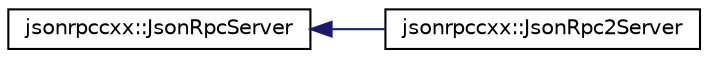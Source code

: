 digraph "Graphical Class Hierarchy"
{
  edge [fontname="Helvetica",fontsize="10",labelfontname="Helvetica",labelfontsize="10"];
  node [fontname="Helvetica",fontsize="10",shape=record];
  rankdir="LR";
  Node0 [label="jsonrpccxx::JsonRpcServer",height=0.2,width=0.4,color="black", fillcolor="white", style="filled",URL="$classjsonrpccxx_1_1JsonRpcServer.html"];
  Node0 -> Node1 [dir="back",color="midnightblue",fontsize="10",style="solid",fontname="Helvetica"];
  Node1 [label="jsonrpccxx::JsonRpc2Server",height=0.2,width=0.4,color="black", fillcolor="white", style="filled",URL="$classjsonrpccxx_1_1JsonRpc2Server.html"];
}
